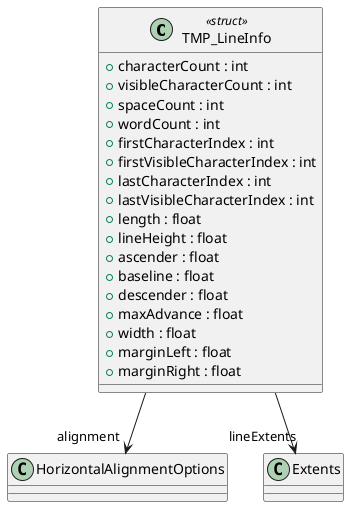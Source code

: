 @startuml
class TMP_LineInfo <<struct>> {
    + characterCount : int
    + visibleCharacterCount : int
    + spaceCount : int
    + wordCount : int
    + firstCharacterIndex : int
    + firstVisibleCharacterIndex : int
    + lastCharacterIndex : int
    + lastVisibleCharacterIndex : int
    + length : float
    + lineHeight : float
    + ascender : float
    + baseline : float
    + descender : float
    + maxAdvance : float
    + width : float
    + marginLeft : float
    + marginRight : float
}
TMP_LineInfo --> "alignment" HorizontalAlignmentOptions
TMP_LineInfo --> "lineExtents" Extents
@enduml
